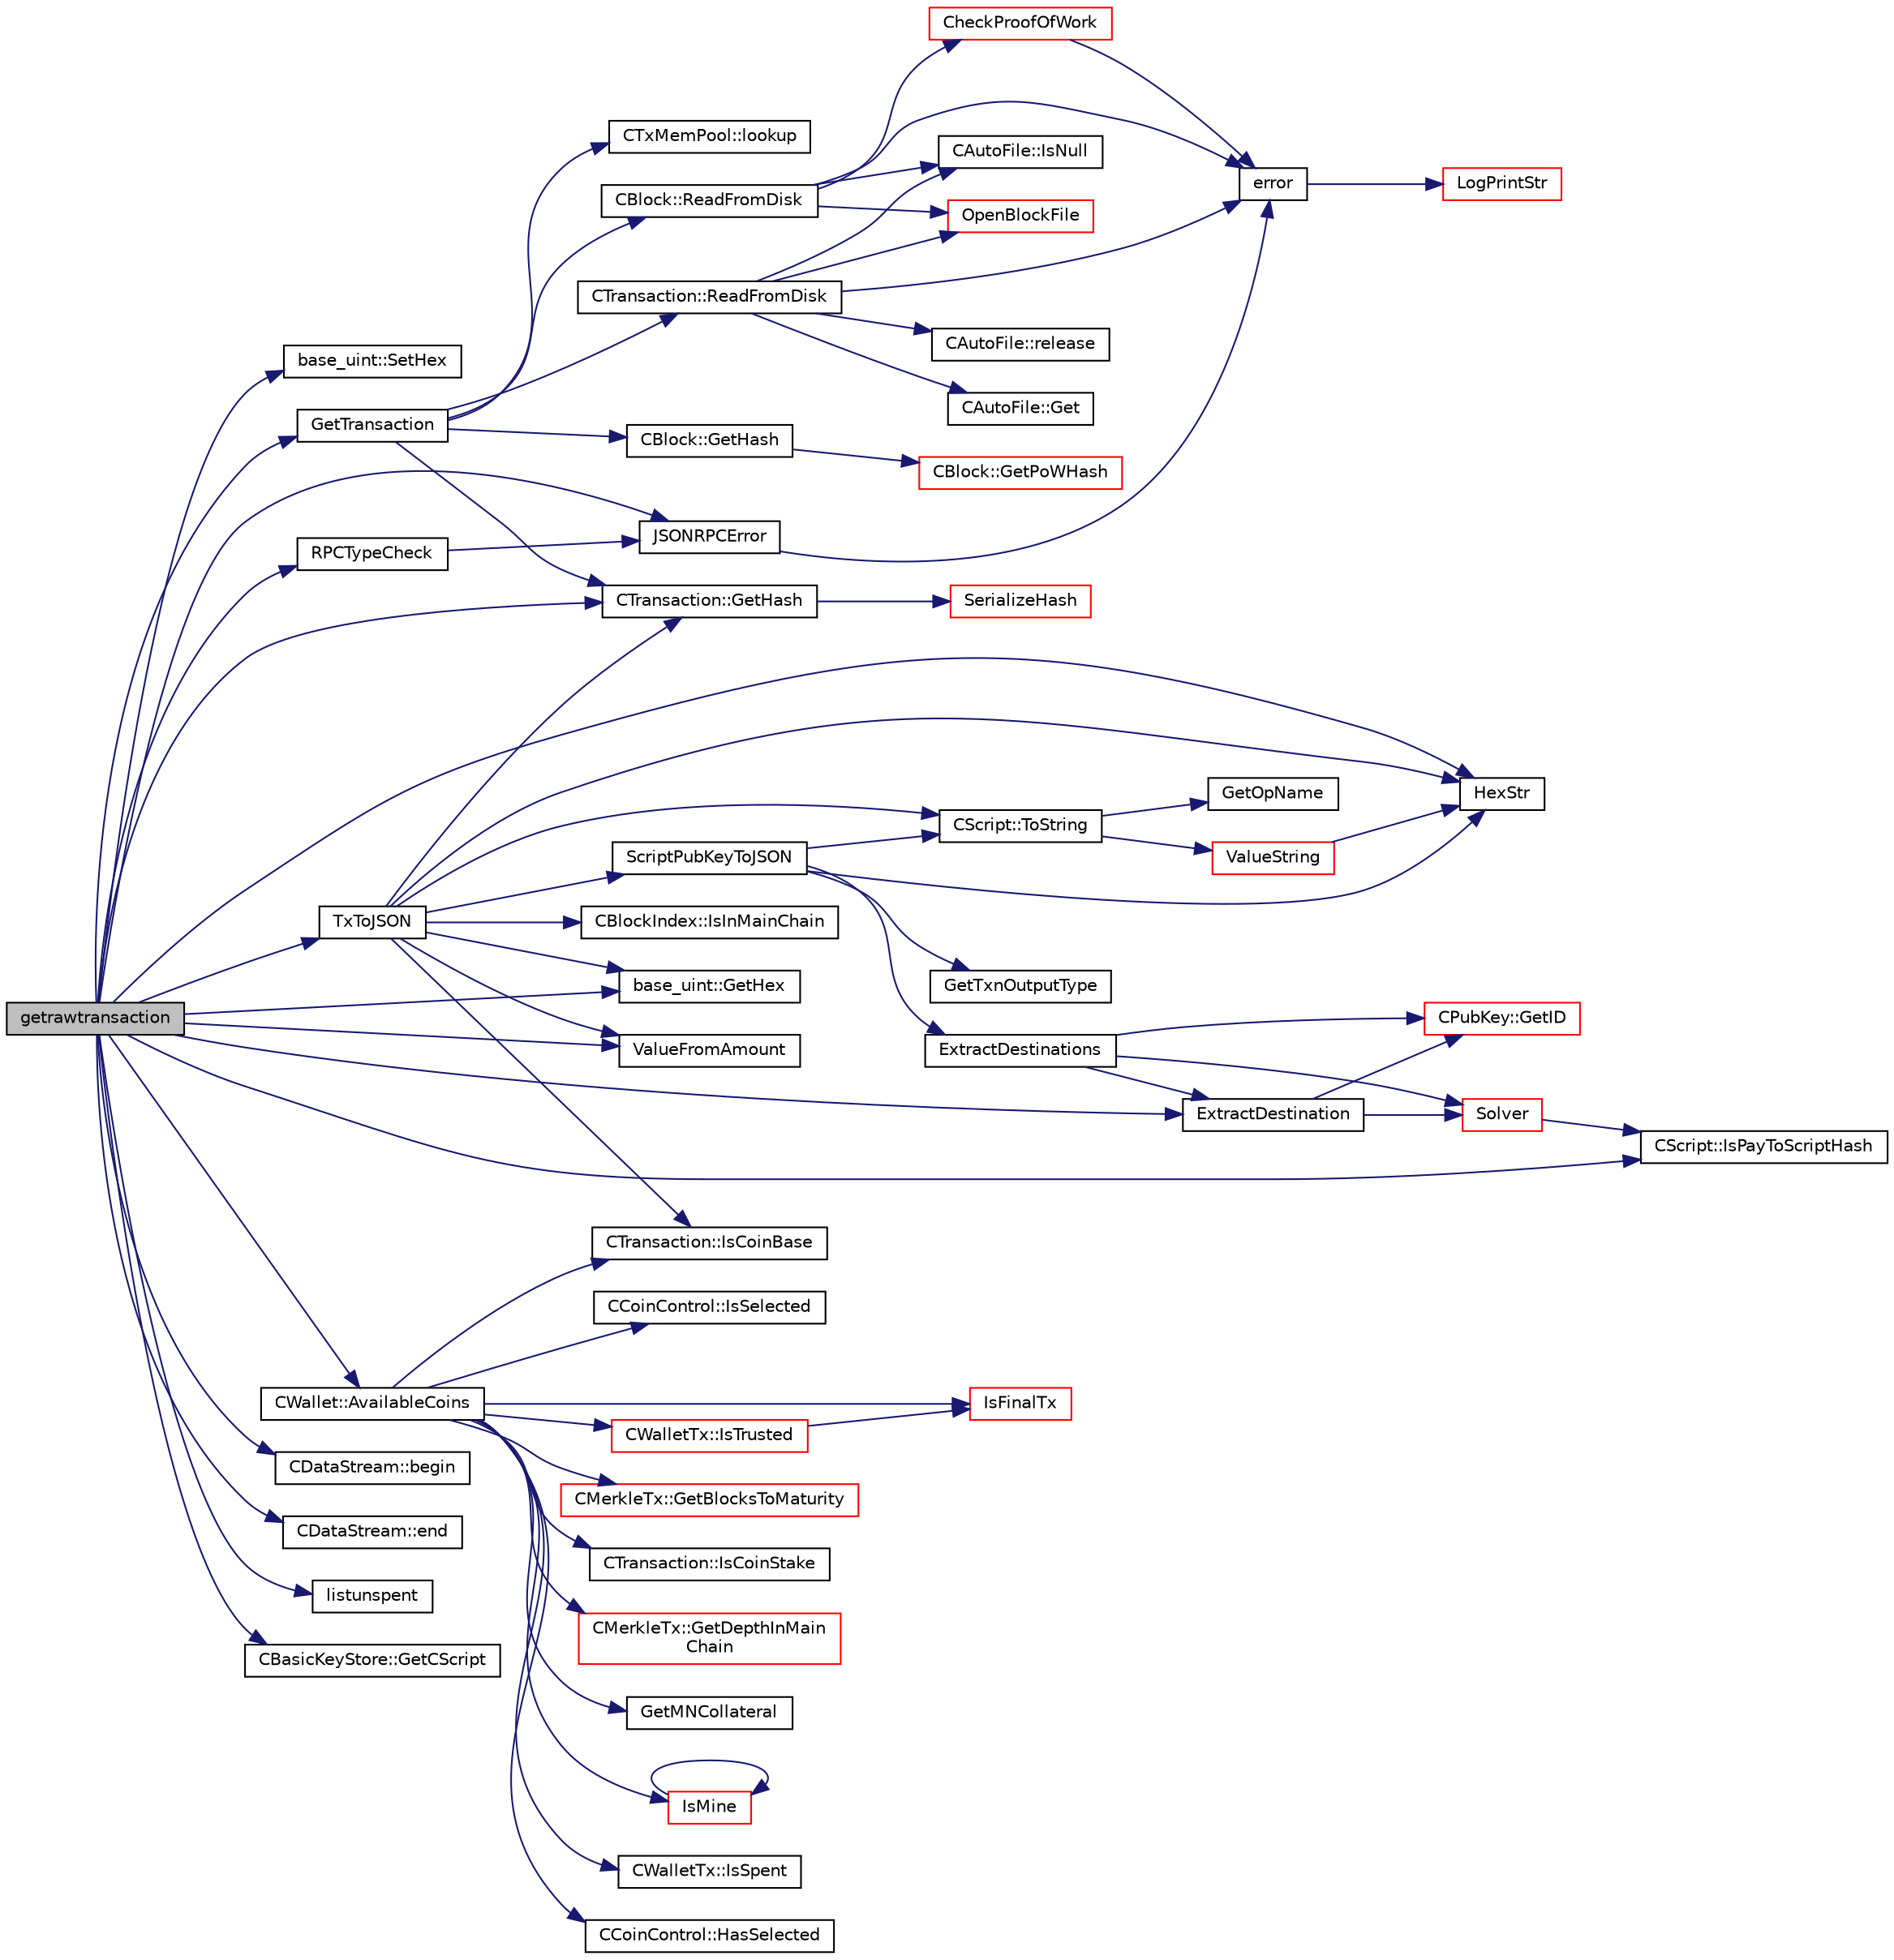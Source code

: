 digraph "getrawtransaction"
{
  edge [fontname="Helvetica",fontsize="10",labelfontname="Helvetica",labelfontsize="10"];
  node [fontname="Helvetica",fontsize="10",shape=record];
  rankdir="LR";
  Node108 [label="getrawtransaction",height=0.2,width=0.4,color="black", fillcolor="grey75", style="filled", fontcolor="black"];
  Node108 -> Node109 [color="midnightblue",fontsize="10",style="solid",fontname="Helvetica"];
  Node109 [label="base_uint::SetHex",height=0.2,width=0.4,color="black", fillcolor="white", style="filled",URL="$da/df7/classbase__uint.html#ade1a897fac931f28f54998c92c797228"];
  Node108 -> Node110 [color="midnightblue",fontsize="10",style="solid",fontname="Helvetica"];
  Node110 [label="GetTransaction",height=0.2,width=0.4,color="black", fillcolor="white", style="filled",URL="$df/d0a/main_8cpp.html#a7d2a4633e4e0e8e4cb9c881d45a496b5"];
  Node110 -> Node111 [color="midnightblue",fontsize="10",style="solid",fontname="Helvetica"];
  Node111 [label="CTxMemPool::lookup",height=0.2,width=0.4,color="black", fillcolor="white", style="filled",URL="$db/d98/class_c_tx_mem_pool.html#ad6d9966cdeb4b6586f7186e709b4e77e"];
  Node110 -> Node112 [color="midnightblue",fontsize="10",style="solid",fontname="Helvetica"];
  Node112 [label="CTransaction::ReadFromDisk",height=0.2,width=0.4,color="black", fillcolor="white", style="filled",URL="$df/d43/class_c_transaction.html#ad9d526afecbd816c385343f60c5352fd"];
  Node112 -> Node113 [color="midnightblue",fontsize="10",style="solid",fontname="Helvetica"];
  Node113 [label="OpenBlockFile",height=0.2,width=0.4,color="red", fillcolor="white", style="filled",URL="$d4/dbf/main_8h.html#acaa494f20aefb99c5f5f9022a97d0040"];
  Node112 -> Node120 [color="midnightblue",fontsize="10",style="solid",fontname="Helvetica"];
  Node120 [label="CAutoFile::IsNull",height=0.2,width=0.4,color="black", fillcolor="white", style="filled",URL="$df/dc9/class_c_auto_file.html#a7fd47268b6d85a89acafdb73559f8e78",tooltip="Return true if the wrapped FILE* is NULL, false otherwise. "];
  Node112 -> Node121 [color="midnightblue",fontsize="10",style="solid",fontname="Helvetica"];
  Node121 [label="error",height=0.2,width=0.4,color="black", fillcolor="white", style="filled",URL="$d8/d3c/util_8h.html#af8985880cf4ef26df0a5aa2ffcb76662"];
  Node121 -> Node122 [color="midnightblue",fontsize="10",style="solid",fontname="Helvetica"];
  Node122 [label="LogPrintStr",height=0.2,width=0.4,color="red", fillcolor="white", style="filled",URL="$d8/d3c/util_8h.html#afd4c3002b2797c0560adddb6af3ca1da"];
  Node112 -> Node126 [color="midnightblue",fontsize="10",style="solid",fontname="Helvetica"];
  Node126 [label="CAutoFile::Get",height=0.2,width=0.4,color="black", fillcolor="white", style="filled",URL="$df/dc9/class_c_auto_file.html#a2c1ad2d25562fea82a54bdef2793a0dd",tooltip="Get wrapped FILE* without transfer of ownership. "];
  Node112 -> Node127 [color="midnightblue",fontsize="10",style="solid",fontname="Helvetica"];
  Node127 [label="CAutoFile::release",height=0.2,width=0.4,color="black", fillcolor="white", style="filled",URL="$df/dc9/class_c_auto_file.html#a25b51d94dc85c4140da0b15494ac9f8a",tooltip="Get wrapped FILE* with transfer of ownership. "];
  Node110 -> Node128 [color="midnightblue",fontsize="10",style="solid",fontname="Helvetica"];
  Node128 [label="CBlock::ReadFromDisk",height=0.2,width=0.4,color="black", fillcolor="white", style="filled",URL="$d3/d51/class_c_block.html#a77a1b1e9902e1e557d762f5a5f325cd8"];
  Node128 -> Node113 [color="midnightblue",fontsize="10",style="solid",fontname="Helvetica"];
  Node128 -> Node120 [color="midnightblue",fontsize="10",style="solid",fontname="Helvetica"];
  Node128 -> Node121 [color="midnightblue",fontsize="10",style="solid",fontname="Helvetica"];
  Node128 -> Node129 [color="midnightblue",fontsize="10",style="solid",fontname="Helvetica"];
  Node129 [label="CheckProofOfWork",height=0.2,width=0.4,color="red", fillcolor="white", style="filled",URL="$d1/d08/proofs_8cpp.html#a20a76dbc6ac5b8a6e0aaef85522b1069",tooltip="Check whether a block hash satisfies the proof-of-work requirement specified by nBits. "];
  Node129 -> Node121 [color="midnightblue",fontsize="10",style="solid",fontname="Helvetica"];
  Node110 -> Node131 [color="midnightblue",fontsize="10",style="solid",fontname="Helvetica"];
  Node131 [label="CBlock::GetHash",height=0.2,width=0.4,color="black", fillcolor="white", style="filled",URL="$d3/d51/class_c_block.html#a681acf1fa72ec2ed6c83ea5afc14e0f3"];
  Node131 -> Node132 [color="midnightblue",fontsize="10",style="solid",fontname="Helvetica"];
  Node132 [label="CBlock::GetPoWHash",height=0.2,width=0.4,color="red", fillcolor="white", style="filled",URL="$d3/d51/class_c_block.html#af203beb528a62ec30b0453cf5d860044"];
  Node110 -> Node134 [color="midnightblue",fontsize="10",style="solid",fontname="Helvetica"];
  Node134 [label="CTransaction::GetHash",height=0.2,width=0.4,color="black", fillcolor="white", style="filled",URL="$df/d43/class_c_transaction.html#a0b46d80e82ca324e82c2ce3fc1492bfa"];
  Node134 -> Node135 [color="midnightblue",fontsize="10",style="solid",fontname="Helvetica"];
  Node135 [label="SerializeHash",height=0.2,width=0.4,color="red", fillcolor="white", style="filled",URL="$db/dfb/hash_8h.html#a6de694e43f17c62025c6883965b65e63"];
  Node108 -> Node137 [color="midnightblue",fontsize="10",style="solid",fontname="Helvetica"];
  Node137 [label="JSONRPCError",height=0.2,width=0.4,color="black", fillcolor="white", style="filled",URL="$d2/d30/rpcprotocol_8cpp.html#a17b1bb111ab339efc951929834766039"];
  Node137 -> Node121 [color="midnightblue",fontsize="10",style="solid",fontname="Helvetica"];
  Node108 -> Node138 [color="midnightblue",fontsize="10",style="solid",fontname="Helvetica"];
  Node138 [label="HexStr",height=0.2,width=0.4,color="black", fillcolor="white", style="filled",URL="$d8/d3c/util_8h.html#ace13a819ca4e98c22847d26b3b357e75"];
  Node108 -> Node139 [color="midnightblue",fontsize="10",style="solid",fontname="Helvetica"];
  Node139 [label="CDataStream::begin",height=0.2,width=0.4,color="black", fillcolor="white", style="filled",URL="$d5/d41/class_c_data_stream.html#a2355d11752d8622badfbc03e9ed192fd"];
  Node108 -> Node140 [color="midnightblue",fontsize="10",style="solid",fontname="Helvetica"];
  Node140 [label="CDataStream::end",height=0.2,width=0.4,color="black", fillcolor="white", style="filled",URL="$d5/d41/class_c_data_stream.html#a66409dbd4403682fe674e2e71173cab4"];
  Node108 -> Node141 [color="midnightblue",fontsize="10",style="solid",fontname="Helvetica"];
  Node141 [label="TxToJSON",height=0.2,width=0.4,color="black", fillcolor="white", style="filled",URL="$dc/da8/rpcrawtransaction_8cpp.html#a366b04dae2aae86eee356cc85d759268"];
  Node141 -> Node134 [color="midnightblue",fontsize="10",style="solid",fontname="Helvetica"];
  Node141 -> Node142 [color="midnightblue",fontsize="10",style="solid",fontname="Helvetica"];
  Node142 [label="base_uint::GetHex",height=0.2,width=0.4,color="black", fillcolor="white", style="filled",URL="$da/df7/classbase__uint.html#ae5e7b7481de91ebead20eebd5d685441"];
  Node141 -> Node143 [color="midnightblue",fontsize="10",style="solid",fontname="Helvetica"];
  Node143 [label="CTransaction::IsCoinBase",height=0.2,width=0.4,color="black", fillcolor="white", style="filled",URL="$df/d43/class_c_transaction.html#a96256e8ac1bf79ad9c057e48c41132dd"];
  Node141 -> Node138 [color="midnightblue",fontsize="10",style="solid",fontname="Helvetica"];
  Node141 -> Node144 [color="midnightblue",fontsize="10",style="solid",fontname="Helvetica"];
  Node144 [label="CScript::ToString",height=0.2,width=0.4,color="black", fillcolor="white", style="filled",URL="$d9/d4b/class_c_script.html#a75ea7216fa3b083fe7efffe72704c3b7"];
  Node144 -> Node145 [color="midnightblue",fontsize="10",style="solid",fontname="Helvetica"];
  Node145 [label="ValueString",height=0.2,width=0.4,color="red", fillcolor="white", style="filled",URL="$dd/d0f/script_8cpp.html#ab545c0a3638ba9151370e91fac78f48d"];
  Node145 -> Node138 [color="midnightblue",fontsize="10",style="solid",fontname="Helvetica"];
  Node144 -> Node147 [color="midnightblue",fontsize="10",style="solid",fontname="Helvetica"];
  Node147 [label="GetOpName",height=0.2,width=0.4,color="black", fillcolor="white", style="filled",URL="$dd/d0f/script_8cpp.html#a573587022d52d3542eb6fbf5a1190489"];
  Node141 -> Node148 [color="midnightblue",fontsize="10",style="solid",fontname="Helvetica"];
  Node148 [label="ValueFromAmount",height=0.2,width=0.4,color="black", fillcolor="white", style="filled",URL="$d6/d76/rpcserver_8cpp.html#a577ce17add6d7e837a6e0653f8c048a1"];
  Node141 -> Node149 [color="midnightblue",fontsize="10",style="solid",fontname="Helvetica"];
  Node149 [label="ScriptPubKeyToJSON",height=0.2,width=0.4,color="black", fillcolor="white", style="filled",URL="$dc/da8/rpcrawtransaction_8cpp.html#acb6efc0d76394e3858fe7451148069c2"];
  Node149 -> Node144 [color="midnightblue",fontsize="10",style="solid",fontname="Helvetica"];
  Node149 -> Node138 [color="midnightblue",fontsize="10",style="solid",fontname="Helvetica"];
  Node149 -> Node150 [color="midnightblue",fontsize="10",style="solid",fontname="Helvetica"];
  Node150 [label="ExtractDestinations",height=0.2,width=0.4,color="black", fillcolor="white", style="filled",URL="$dd/d0f/script_8cpp.html#a6948ee6aa422ed8a5ffe06ddc77a55d8"];
  Node150 -> Node151 [color="midnightblue",fontsize="10",style="solid",fontname="Helvetica"];
  Node151 [label="Solver",height=0.2,width=0.4,color="red", fillcolor="white", style="filled",URL="$dd/d0f/script_8cpp.html#a6ee6be50bff44464e905680c6fcee6dc"];
  Node151 -> Node152 [color="midnightblue",fontsize="10",style="solid",fontname="Helvetica"];
  Node152 [label="CScript::IsPayToScriptHash",height=0.2,width=0.4,color="black", fillcolor="white", style="filled",URL="$d9/d4b/class_c_script.html#a0c3729c606d318923dc06f95d85a0971"];
  Node150 -> Node156 [color="midnightblue",fontsize="10",style="solid",fontname="Helvetica"];
  Node156 [label="CPubKey::GetID",height=0.2,width=0.4,color="red", fillcolor="white", style="filled",URL="$da/d4e/class_c_pub_key.html#a2675f7e6f72eff68e7a5227289feb021"];
  Node150 -> Node160 [color="midnightblue",fontsize="10",style="solid",fontname="Helvetica"];
  Node160 [label="ExtractDestination",height=0.2,width=0.4,color="black", fillcolor="white", style="filled",URL="$dd/d0f/script_8cpp.html#a951f7e601746ae076afdf3169ecca2fc"];
  Node160 -> Node151 [color="midnightblue",fontsize="10",style="solid",fontname="Helvetica"];
  Node160 -> Node156 [color="midnightblue",fontsize="10",style="solid",fontname="Helvetica"];
  Node149 -> Node161 [color="midnightblue",fontsize="10",style="solid",fontname="Helvetica"];
  Node161 [label="GetTxnOutputType",height=0.2,width=0.4,color="black", fillcolor="white", style="filled",URL="$dd/d0f/script_8cpp.html#a998a2df1a42dc68c4cffa9933aa713c2"];
  Node141 -> Node162 [color="midnightblue",fontsize="10",style="solid",fontname="Helvetica"];
  Node162 [label="CBlockIndex::IsInMainChain",height=0.2,width=0.4,color="black", fillcolor="white", style="filled",URL="$d3/dbd/class_c_block_index.html#af4f055accf83016b226fd969e4de8fd7"];
  Node108 -> Node163 [color="midnightblue",fontsize="10",style="solid",fontname="Helvetica"];
  Node163 [label="listunspent",height=0.2,width=0.4,color="black", fillcolor="white", style="filled",URL="$d3/da2/rpcserver_8h.html#ac4ab7a74b8720a653d697eeba2a10650"];
  Node108 -> Node164 [color="midnightblue",fontsize="10",style="solid",fontname="Helvetica"];
  Node164 [label="RPCTypeCheck",height=0.2,width=0.4,color="black", fillcolor="white", style="filled",URL="$d6/d76/rpcserver_8cpp.html#a6f9782b3c0efdb472b355c60bd90f2b6"];
  Node164 -> Node137 [color="midnightblue",fontsize="10",style="solid",fontname="Helvetica"];
  Node108 -> Node165 [color="midnightblue",fontsize="10",style="solid",fontname="Helvetica"];
  Node165 [label="CWallet::AvailableCoins",height=0.2,width=0.4,color="black", fillcolor="white", style="filled",URL="$d2/de5/class_c_wallet.html#a0f950dede91de2be32ea8c43a40469ab"];
  Node165 -> Node166 [color="midnightblue",fontsize="10",style="solid",fontname="Helvetica"];
  Node166 [label="IsFinalTx",height=0.2,width=0.4,color="red", fillcolor="white", style="filled",URL="$df/d0a/main_8cpp.html#adc332cd7ac94e639bb4239618341be19"];
  Node165 -> Node169 [color="midnightblue",fontsize="10",style="solid",fontname="Helvetica"];
  Node169 [label="CWalletTx::IsTrusted",height=0.2,width=0.4,color="red", fillcolor="white", style="filled",URL="$d6/d53/class_c_wallet_tx.html#a71efb0d5b5def8ae00a1d74b8741bfcb"];
  Node169 -> Node166 [color="midnightblue",fontsize="10",style="solid",fontname="Helvetica"];
  Node165 -> Node143 [color="midnightblue",fontsize="10",style="solid",fontname="Helvetica"];
  Node165 -> Node174 [color="midnightblue",fontsize="10",style="solid",fontname="Helvetica"];
  Node174 [label="CMerkleTx::GetBlocksToMaturity",height=0.2,width=0.4,color="red", fillcolor="white", style="filled",URL="$d1/dff/class_c_merkle_tx.html#a69ebd437f7b44169659c3527fe73b6ab"];
  Node165 -> Node176 [color="midnightblue",fontsize="10",style="solid",fontname="Helvetica"];
  Node176 [label="CTransaction::IsCoinStake",height=0.2,width=0.4,color="black", fillcolor="white", style="filled",URL="$df/d43/class_c_transaction.html#ace4278a41a296d40dcf5fb2b9cf007ec"];
  Node165 -> Node177 [color="midnightblue",fontsize="10",style="solid",fontname="Helvetica"];
  Node177 [label="CMerkleTx::GetDepthInMain\lChain",height=0.2,width=0.4,color="red", fillcolor="white", style="filled",URL="$d1/dff/class_c_merkle_tx.html#a887a9f1a0b7fc64b43e42cec76b38ef9"];
  Node165 -> Node179 [color="midnightblue",fontsize="10",style="solid",fontname="Helvetica"];
  Node179 [label="GetMNCollateral",height=0.2,width=0.4,color="black", fillcolor="white", style="filled",URL="$d4/dbf/main_8h.html#a7ecfeb5987564d84c46a6715d4c3a2df"];
  Node165 -> Node172 [color="midnightblue",fontsize="10",style="solid",fontname="Helvetica"];
  Node172 [label="IsMine",height=0.2,width=0.4,color="red", fillcolor="white", style="filled",URL="$dd/d0f/script_8cpp.html#adc59cf67d903c1ba1ef225561b85bfce"];
  Node172 -> Node172 [color="midnightblue",fontsize="10",style="solid",fontname="Helvetica"];
  Node165 -> Node180 [color="midnightblue",fontsize="10",style="solid",fontname="Helvetica"];
  Node180 [label="CWalletTx::IsSpent",height=0.2,width=0.4,color="black", fillcolor="white", style="filled",URL="$d6/d53/class_c_wallet_tx.html#a6b01c779a9ddc9d3554b7ec1b770f512"];
  Node165 -> Node181 [color="midnightblue",fontsize="10",style="solid",fontname="Helvetica"];
  Node181 [label="CCoinControl::HasSelected",height=0.2,width=0.4,color="black", fillcolor="white", style="filled",URL="$dc/d48/class_c_coin_control.html#a20b259681a7c62b2119256a4862091ac"];
  Node165 -> Node182 [color="midnightblue",fontsize="10",style="solid",fontname="Helvetica"];
  Node182 [label="CCoinControl::IsSelected",height=0.2,width=0.4,color="black", fillcolor="white", style="filled",URL="$dc/d48/class_c_coin_control.html#adcd674d510015f3212e489ab6bd74067"];
  Node108 -> Node160 [color="midnightblue",fontsize="10",style="solid",fontname="Helvetica"];
  Node108 -> Node134 [color="midnightblue",fontsize="10",style="solid",fontname="Helvetica"];
  Node108 -> Node142 [color="midnightblue",fontsize="10",style="solid",fontname="Helvetica"];
  Node108 -> Node152 [color="midnightblue",fontsize="10",style="solid",fontname="Helvetica"];
  Node108 -> Node183 [color="midnightblue",fontsize="10",style="solid",fontname="Helvetica"];
  Node183 [label="CBasicKeyStore::GetCScript",height=0.2,width=0.4,color="black", fillcolor="white", style="filled",URL="$db/db1/class_c_basic_key_store.html#a975abe0f2efa3e0e2270d3714d73010a"];
  Node108 -> Node148 [color="midnightblue",fontsize="10",style="solid",fontname="Helvetica"];
}
